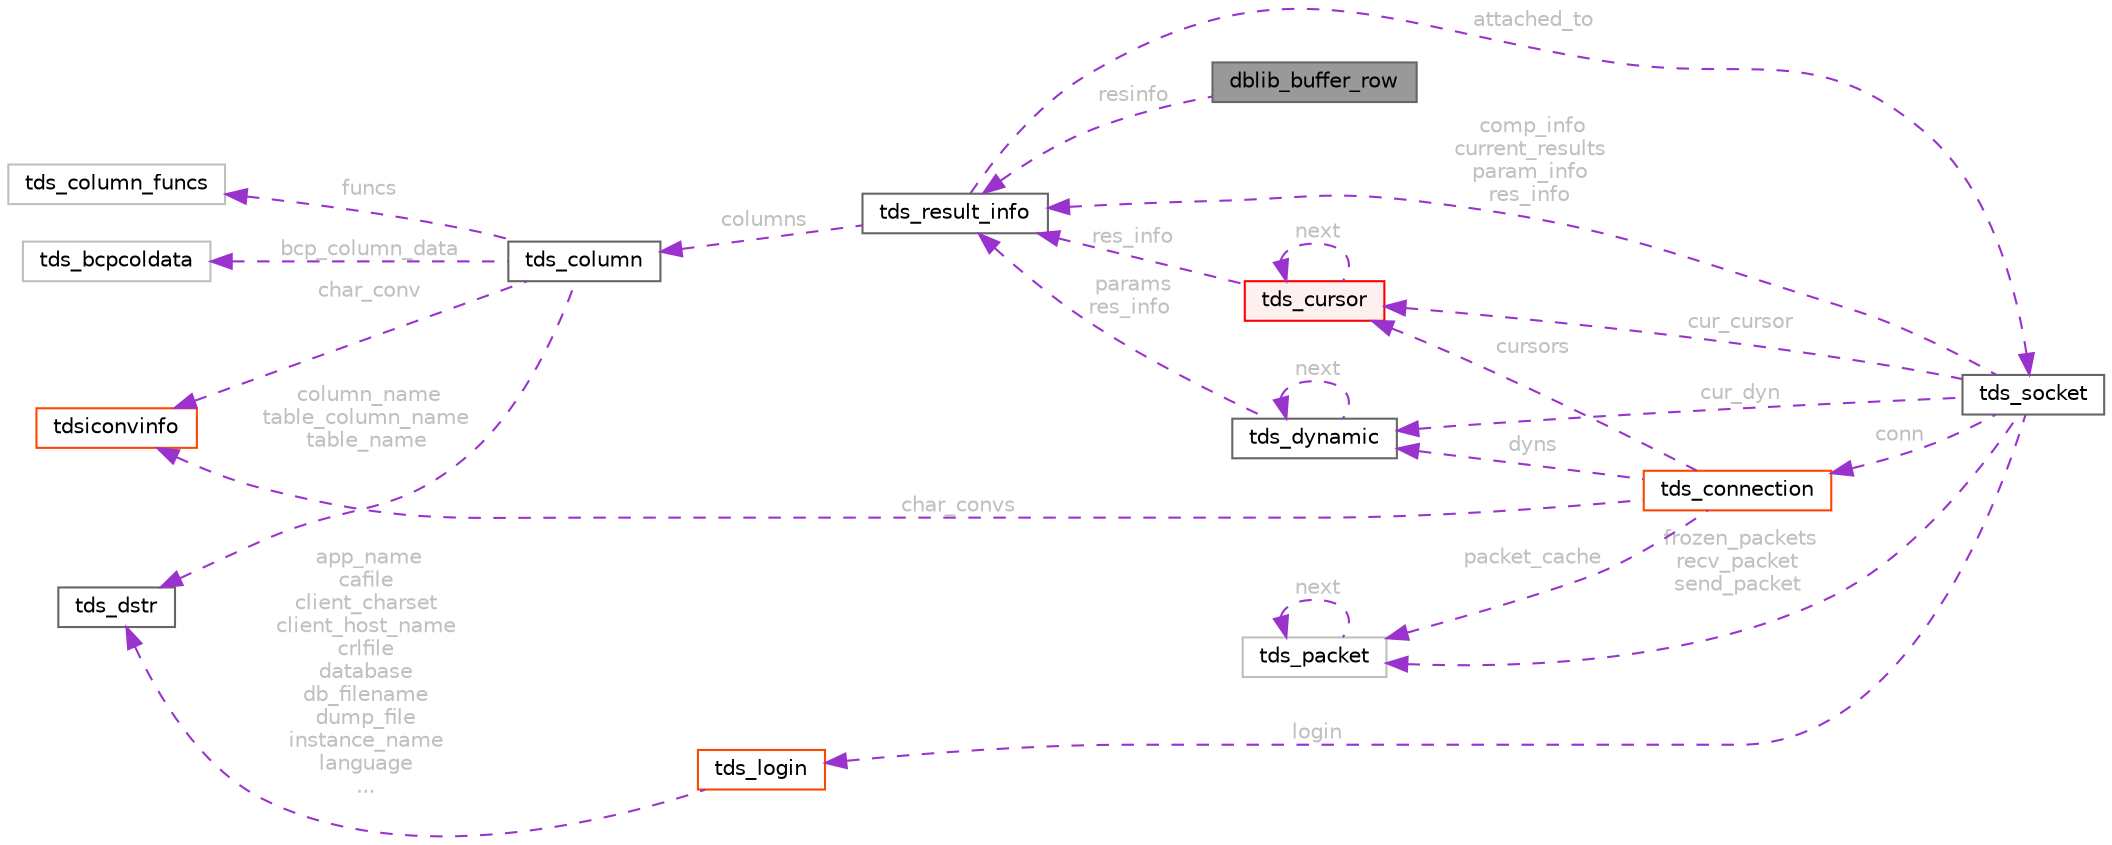 digraph "dblib_buffer_row"
{
 // LATEX_PDF_SIZE
  bgcolor="transparent";
  edge [fontname=Helvetica,fontsize=10,labelfontname=Helvetica,labelfontsize=10];
  node [fontname=Helvetica,fontsize=10,shape=box,height=0.2,width=0.4];
  rankdir="LR";
  Node1 [id="Node000001",label="dblib_buffer_row",height=0.2,width=0.4,color="gray40", fillcolor="grey60", style="filled", fontcolor="black",tooltip=" "];
  Node2 -> Node1 [id="edge1_Node000001_Node000002",dir="back",color="darkorchid3",style="dashed",tooltip=" ",label=" resinfo",fontcolor="grey" ];
  Node2 [id="Node000002",label="tds_result_info",height=0.2,width=0.4,color="gray40", fillcolor="white", style="filled",URL="$a01246.html",tooltip="Hold information for any results."];
  Node3 -> Node2 [id="edge2_Node000002_Node000003",dir="back",color="darkorchid3",style="dashed",tooltip=" ",label=" columns",fontcolor="grey" ];
  Node3 [id="Node000003",label="tds_column",height=0.2,width=0.4,color="gray40", fillcolor="white", style="filled",URL="$a01238.html",tooltip="Metadata about columns in regular and compute rows."];
  Node4 -> Node3 [id="edge3_Node000003_Node000004",dir="back",color="darkorchid3",style="dashed",tooltip=" ",label=" funcs",fontcolor="grey" ];
  Node4 [id="Node000004",label="tds_column_funcs",height=0.2,width=0.4,color="grey75", fillcolor="white", style="filled",URL="$a01234.html",tooltip=" "];
  Node5 -> Node3 [id="edge4_Node000003_Node000005",dir="back",color="darkorchid3",style="dashed",tooltip=" ",label=" char_conv",fontcolor="grey" ];
  Node5 [id="Node000005",label="tdsiconvinfo",height=0.2,width=0.4,color="orangered", fillcolor="white", style="filled",URL="$a01042.html",tooltip=" "];
  Node9 -> Node3 [id="edge5_Node000003_Node000009",dir="back",color="darkorchid3",style="dashed",tooltip=" ",label=" column_name\ntable_column_name\ntable_name",fontcolor="grey" ];
  Node9 [id="Node000009",label="tds_dstr",height=0.2,width=0.4,color="gray40", fillcolor="white", style="filled",URL="$a01362.html",tooltip="Structure to hold a string."];
  Node10 -> Node3 [id="edge6_Node000003_Node000010",dir="back",color="darkorchid3",style="dashed",tooltip=" ",label=" bcp_column_data",fontcolor="grey" ];
  Node10 [id="Node000010",label="tds_bcpcoldata",height=0.2,width=0.4,color="grey75", fillcolor="white", style="filled",URL="$a01230.html",tooltip=" "];
  Node11 -> Node2 [id="edge7_Node000002_Node000011",dir="back",color="darkorchid3",style="dashed",tooltip=" ",label=" attached_to",fontcolor="grey" ];
  Node11 [id="Node000011",label="tds_socket",height=0.2,width=0.4,color="gray40", fillcolor="white", style="filled",URL="$a01298.html",tooltip="Information for a server connection."];
  Node12 -> Node11 [id="edge8_Node000011_Node000012",dir="back",color="darkorchid3",style="dashed",tooltip=" ",label=" conn",fontcolor="grey" ];
  Node12 [id="Node000012",label="tds_connection",height=0.2,width=0.4,color="orangered", fillcolor="white", style="filled",URL="$a01294.html",tooltip=" "];
  Node17 -> Node12 [id="edge9_Node000012_Node000017",dir="back",color="darkorchid3",style="dashed",tooltip=" ",label=" cursors",fontcolor="grey" ];
  Node17 [id="Node000017",label="tds_cursor",height=0.2,width=0.4,color="red", fillcolor="#FFF0F0", style="filled",URL="$a01262.html",tooltip="Holds informations about a cursor."];
  Node17 -> Node17 [id="edge10_Node000017_Node000017",dir="back",color="darkorchid3",style="dashed",tooltip=" ",label=" next",fontcolor="grey" ];
  Node2 -> Node17 [id="edge11_Node000017_Node000002",dir="back",color="darkorchid3",style="dashed",tooltip=" ",label=" res_info",fontcolor="grey" ];
  Node19 -> Node12 [id="edge12_Node000012_Node000019",dir="back",color="darkorchid3",style="dashed",tooltip=" ",label=" dyns",fontcolor="grey" ];
  Node19 [id="Node000019",label="tds_dynamic",height=0.2,width=0.4,color="gray40", fillcolor="white", style="filled",URL="$a01270.html",tooltip="Holds information for a dynamic (also called prepared) query."];
  Node19 -> Node19 [id="edge13_Node000019_Node000019",dir="back",color="darkorchid3",style="dashed",tooltip=" ",label=" next",fontcolor="grey" ];
  Node2 -> Node19 [id="edge14_Node000019_Node000002",dir="back",color="darkorchid3",style="dashed",tooltip=" ",label=" params\nres_info",fontcolor="grey" ];
  Node5 -> Node12 [id="edge15_Node000012_Node000005",dir="back",color="darkorchid3",style="dashed",tooltip=" ",label=" char_convs",fontcolor="grey" ];
  Node22 -> Node12 [id="edge16_Node000012_Node000022",dir="back",color="darkorchid3",style="dashed",tooltip=" ",label=" packet_cache",fontcolor="grey" ];
  Node22 [id="Node000022",label="tds_packet",height=0.2,width=0.4,color="grey75", fillcolor="white", style="filled",URL="$a01286.html",tooltip=" "];
  Node22 -> Node22 [id="edge17_Node000022_Node000022",dir="back",color="darkorchid3",style="dashed",tooltip=" ",label=" next",fontcolor="grey" ];
  Node22 -> Node11 [id="edge18_Node000011_Node000022",dir="back",color="darkorchid3",style="dashed",tooltip=" ",label=" frozen_packets\nrecv_packet\nsend_packet",fontcolor="grey" ];
  Node2 -> Node11 [id="edge19_Node000011_Node000002",dir="back",color="darkorchid3",style="dashed",tooltip=" ",label=" comp_info\ncurrent_results\nparam_info\nres_info",fontcolor="grey" ];
  Node17 -> Node11 [id="edge20_Node000011_Node000017",dir="back",color="darkorchid3",style="dashed",tooltip=" ",label=" cur_cursor",fontcolor="grey" ];
  Node19 -> Node11 [id="edge21_Node000011_Node000019",dir="back",color="darkorchid3",style="dashed",tooltip=" ",label=" cur_dyn",fontcolor="grey" ];
  Node24 -> Node11 [id="edge22_Node000011_Node000024",dir="back",color="darkorchid3",style="dashed",tooltip=" ",label=" login",fontcolor="grey" ];
  Node24 [id="Node000024",label="tds_login",height=0.2,width=0.4,color="orangered", fillcolor="white", style="filled",URL="$a01206.html",tooltip=" "];
  Node9 -> Node24 [id="edge23_Node000024_Node000009",dir="back",color="darkorchid3",style="dashed",tooltip=" ",label=" app_name\ncafile\nclient_charset\nclient_host_name\ncrlfile\ndatabase\ndb_filename\ndump_file\ninstance_name\nlanguage\n...",fontcolor="grey" ];
}
